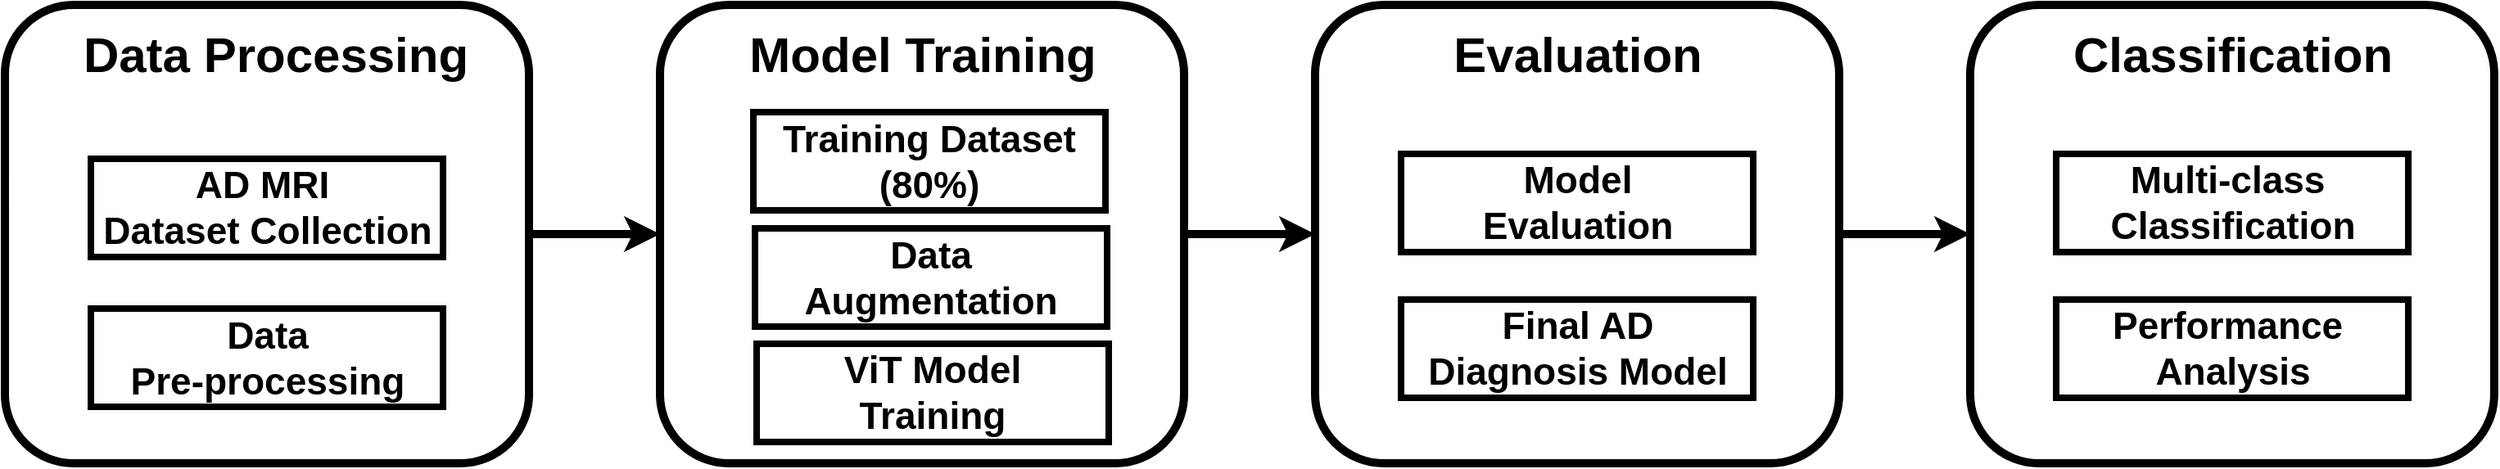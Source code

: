 <mxfile version="26.0.6">
  <diagram name="Page-1" id="AMMX74SXT132V9Bjp2_u">
    <mxGraphModel dx="2863" dy="1517" grid="1" gridSize="10" guides="1" tooltips="1" connect="1" arrows="1" fold="1" page="1" pageScale="1" pageWidth="850" pageHeight="1100" math="0" shadow="0">
      <root>
        <mxCell id="0" />
        <mxCell id="1" parent="0" />
        <mxCell id="P2rHFdFhp7oHI_E9-yyc-8" style="edgeStyle=orthogonalEdgeStyle;rounded=0;orthogonalLoop=1;jettySize=auto;html=1;exitX=1;exitY=0.5;exitDx=0;exitDy=0;entryX=0;entryY=0.5;entryDx=0;entryDy=0;strokeWidth=5;" edge="1" parent="1" source="P2rHFdFhp7oHI_E9-yyc-1" target="P2rHFdFhp7oHI_E9-yyc-4">
          <mxGeometry relative="1" as="geometry" />
        </mxCell>
        <mxCell id="P2rHFdFhp7oHI_E9-yyc-1" value="" style="rounded=1;whiteSpace=wrap;html=1;gradientColor=none;fillColor=default;fontStyle=1;strokeWidth=5;shadow=0;glass=0;" vertex="1" parent="1">
          <mxGeometry x="40" y="80" width="320" height="280" as="geometry" />
        </mxCell>
        <mxCell id="P2rHFdFhp7oHI_E9-yyc-9" style="edgeStyle=orthogonalEdgeStyle;rounded=0;orthogonalLoop=1;jettySize=auto;html=1;exitX=1;exitY=0.5;exitDx=0;exitDy=0;entryX=0;entryY=0.5;entryDx=0;entryDy=0;strokeWidth=5;" edge="1" parent="1" source="P2rHFdFhp7oHI_E9-yyc-4" target="P2rHFdFhp7oHI_E9-yyc-5">
          <mxGeometry relative="1" as="geometry" />
        </mxCell>
        <mxCell id="P2rHFdFhp7oHI_E9-yyc-4" value="" style="rounded=1;whiteSpace=wrap;html=1;gradientColor=none;fillColor=default;fontStyle=1;strokeWidth=5;" vertex="1" parent="1">
          <mxGeometry x="440" y="80" width="320" height="280" as="geometry" />
        </mxCell>
        <mxCell id="P2rHFdFhp7oHI_E9-yyc-10" style="edgeStyle=orthogonalEdgeStyle;rounded=0;orthogonalLoop=1;jettySize=auto;html=1;exitX=1;exitY=0.5;exitDx=0;exitDy=0;entryX=0;entryY=0.5;entryDx=0;entryDy=0;strokeWidth=5;" edge="1" parent="1" source="P2rHFdFhp7oHI_E9-yyc-5" target="P2rHFdFhp7oHI_E9-yyc-6">
          <mxGeometry relative="1" as="geometry" />
        </mxCell>
        <mxCell id="P2rHFdFhp7oHI_E9-yyc-5" value="" style="rounded=1;whiteSpace=wrap;html=1;gradientColor=none;fillColor=default;fontStyle=1;strokeWidth=5;" vertex="1" parent="1">
          <mxGeometry x="840" y="80" width="320" height="280" as="geometry" />
        </mxCell>
        <mxCell id="P2rHFdFhp7oHI_E9-yyc-6" value="" style="rounded=1;whiteSpace=wrap;html=1;gradientColor=none;fillColor=default;fontStyle=1;strokeWidth=5;" vertex="1" parent="1">
          <mxGeometry x="1240" y="80" width="320" height="280" as="geometry" />
        </mxCell>
        <mxCell id="P2rHFdFhp7oHI_E9-yyc-11" value="&lt;b style=&quot;text-wrap-mode: nowrap;&quot;&gt;&lt;font style=&quot;font-size: 23px;&quot;&gt;AD MRI&amp;nbsp;&lt;/font&gt;&lt;/b&gt;&lt;div style=&quot;text-wrap-mode: nowrap;&quot;&gt;&lt;b&gt;&lt;font style=&quot;font-size: 23px;&quot;&gt;Dataset Collection&lt;/font&gt;&lt;/b&gt;&lt;/div&gt;" style="html=1;dashed=0;whiteSpace=wrap;strokeWidth=4;" vertex="1" parent="1">
          <mxGeometry x="92.5" y="174" width="215" height="60" as="geometry" />
        </mxCell>
        <mxCell id="P2rHFdFhp7oHI_E9-yyc-13" value="&lt;font style=&quot;font-size: 30px;&quot;&gt;Data Processing&lt;/font&gt;" style="text;html=1;align=center;verticalAlign=middle;resizable=0;points=[];autosize=1;strokeColor=none;fillColor=none;fontStyle=1;fontSize=24;" vertex="1" parent="1">
          <mxGeometry x="85" y="85" width="240" height="50" as="geometry" />
        </mxCell>
        <mxCell id="P2rHFdFhp7oHI_E9-yyc-14" value="&lt;font style=&quot;font-size: 30px;&quot;&gt;Model Training&lt;/font&gt;" style="text;html=1;align=center;verticalAlign=middle;resizable=0;points=[];autosize=1;strokeColor=none;fillColor=none;fontStyle=1;fontSize=24;" vertex="1" parent="1">
          <mxGeometry x="490" y="85" width="220" height="50" as="geometry" />
        </mxCell>
        <mxCell id="P2rHFdFhp7oHI_E9-yyc-15" value="&lt;font style=&quot;font-size: 30px;&quot;&gt;Evaluation&lt;/font&gt;" style="text;html=1;align=center;verticalAlign=middle;resizable=0;points=[];autosize=1;strokeColor=none;fillColor=none;fontStyle=1;fontSize=24;" vertex="1" parent="1">
          <mxGeometry x="920" y="85" width="160" height="50" as="geometry" />
        </mxCell>
        <mxCell id="P2rHFdFhp7oHI_E9-yyc-16" value="&lt;font style=&quot;font-size: 30px;&quot;&gt;Classification&lt;/font&gt;" style="text;html=1;align=center;verticalAlign=middle;resizable=0;points=[];autosize=1;strokeColor=none;fillColor=none;fontStyle=1;fontSize=24;" vertex="1" parent="1">
          <mxGeometry x="1300" y="85" width="200" height="50" as="geometry" />
        </mxCell>
        <mxCell id="P2rHFdFhp7oHI_E9-yyc-28" value="&lt;span style=&quot;font-size: 23px; text-wrap-mode: nowrap;&quot;&gt;&lt;b&gt;Data&lt;/b&gt;&lt;/span&gt;&lt;div&gt;&lt;span style=&quot;font-size: 23px; text-wrap-mode: nowrap;&quot;&gt;&lt;b&gt;Pre-processing&lt;/b&gt;&lt;/span&gt;&lt;/div&gt;" style="html=1;dashed=0;whiteSpace=wrap;strokeWidth=4;" vertex="1" parent="1">
          <mxGeometry x="92.5" y="265.5" width="215" height="60" as="geometry" />
        </mxCell>
        <mxCell id="P2rHFdFhp7oHI_E9-yyc-29" value="&lt;span style=&quot;font-size: 23px; text-wrap-mode: nowrap;&quot;&gt;&lt;b&gt;Model&lt;/b&gt;&lt;/span&gt;&lt;div&gt;&lt;span style=&quot;font-size: 23px; text-wrap-mode: nowrap;&quot;&gt;&lt;b&gt;Evaluation&lt;/b&gt;&lt;/span&gt;&lt;/div&gt;" style="html=1;dashed=0;whiteSpace=wrap;strokeWidth=4;" vertex="1" parent="1">
          <mxGeometry x="892.5" y="171" width="215" height="60" as="geometry" />
        </mxCell>
        <mxCell id="P2rHFdFhp7oHI_E9-yyc-30" value="&lt;span style=&quot;font-size: 23px; text-wrap-mode: nowrap;&quot;&gt;&lt;b&gt;Final AD&lt;/b&gt;&lt;/span&gt;&lt;div&gt;&lt;span style=&quot;font-size: 23px; text-wrap-mode: nowrap;&quot;&gt;&lt;b&gt;Diagnosis Model&lt;/b&gt;&lt;/span&gt;&lt;/div&gt;" style="html=1;dashed=0;whiteSpace=wrap;strokeWidth=4;" vertex="1" parent="1">
          <mxGeometry x="892.5" y="260" width="215" height="60" as="geometry" />
        </mxCell>
        <mxCell id="P2rHFdFhp7oHI_E9-yyc-31" value="&lt;span style=&quot;font-size: 23px; text-wrap-mode: nowrap;&quot;&gt;&lt;b&gt;Multi-class&amp;nbsp;&lt;/b&gt;&lt;/span&gt;&lt;div&gt;&lt;span style=&quot;font-size: 23px; text-wrap-mode: nowrap;&quot;&gt;&lt;b&gt;Classification&lt;/b&gt;&lt;/span&gt;&lt;/div&gt;" style="html=1;dashed=0;whiteSpace=wrap;strokeWidth=4;" vertex="1" parent="1">
          <mxGeometry x="1292.5" y="171" width="215" height="60" as="geometry" />
        </mxCell>
        <mxCell id="P2rHFdFhp7oHI_E9-yyc-32" value="&lt;span style=&quot;font-size: 23px; text-wrap-mode: nowrap;&quot;&gt;&lt;b&gt;Performance&amp;nbsp;&lt;/b&gt;&lt;/span&gt;&lt;div&gt;&lt;span style=&quot;font-size: 23px; text-wrap-mode: nowrap;&quot;&gt;&lt;b&gt;Analysis&lt;/b&gt;&lt;/span&gt;&lt;/div&gt;" style="html=1;dashed=0;whiteSpace=wrap;strokeWidth=4;" vertex="1" parent="1">
          <mxGeometry x="1292.5" y="260" width="215" height="60" as="geometry" />
        </mxCell>
        <mxCell id="P2rHFdFhp7oHI_E9-yyc-33" value="&lt;span style=&quot;font-size: 23px; text-wrap-mode: nowrap;&quot;&gt;&lt;b&gt;Training Dataset&lt;/b&gt;&lt;/span&gt;&lt;div&gt;&lt;span style=&quot;font-size: 23px; text-wrap-mode: nowrap;&quot;&gt;&lt;b&gt;(80%)&lt;/b&gt;&lt;/span&gt;&lt;/div&gt;" style="html=1;dashed=0;whiteSpace=wrap;strokeWidth=4;" vertex="1" parent="1">
          <mxGeometry x="497" y="145.5" width="215" height="60" as="geometry" />
        </mxCell>
        <mxCell id="P2rHFdFhp7oHI_E9-yyc-34" value="&lt;span style=&quot;font-size: 23px; text-wrap-mode: nowrap;&quot;&gt;&lt;b&gt;Data&lt;/b&gt;&lt;/span&gt;&lt;div&gt;&lt;span style=&quot;font-size: 23px; text-wrap-mode: nowrap;&quot;&gt;&lt;b&gt;Augmentation&lt;/b&gt;&lt;/span&gt;&lt;/div&gt;" style="html=1;dashed=0;whiteSpace=wrap;strokeWidth=4;" vertex="1" parent="1">
          <mxGeometry x="498" y="216.5" width="215" height="60" as="geometry" />
        </mxCell>
        <mxCell id="P2rHFdFhp7oHI_E9-yyc-35" value="&lt;span style=&quot;font-size: 23px; text-wrap-mode: nowrap;&quot;&gt;&lt;b&gt;ViT Model&lt;/b&gt;&lt;/span&gt;&lt;div&gt;&lt;span style=&quot;font-size: 23px; text-wrap-mode: nowrap;&quot;&gt;&lt;b&gt;Training&lt;/b&gt;&lt;/span&gt;&lt;/div&gt;" style="html=1;dashed=0;whiteSpace=wrap;strokeWidth=4;" vertex="1" parent="1">
          <mxGeometry x="499" y="287" width="215" height="60" as="geometry" />
        </mxCell>
      </root>
    </mxGraphModel>
  </diagram>
</mxfile>
